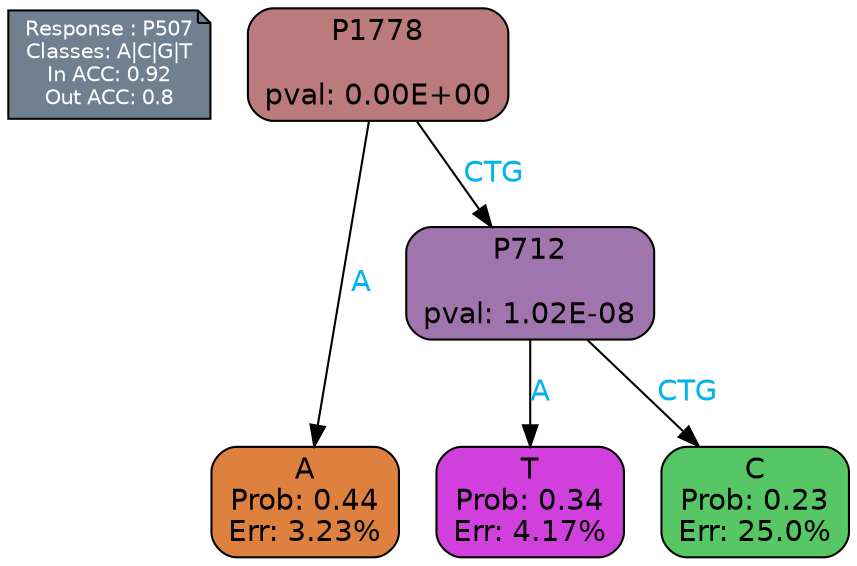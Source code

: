 digraph Tree {
node [shape=box, style="filled, rounded", color="black", fontname=helvetica] ;
graph [ranksep=equally, splines=polylines, bgcolor=transparent, dpi=600] ;
edge [fontname=helvetica] ;
LEGEND [label="Response : P507
Classes: A|C|G|T
In ACC: 0.92
Out ACC: 0.8
",shape=note,align=left,style=filled,fillcolor="slategray",fontcolor="white",fontsize=10];1 [label="P1778

pval: 0.00E+00", fillcolor="#bb7b7c"] ;
2 [label="A
Prob: 0.44
Err: 3.23%", fillcolor="#df813e"] ;
3 [label="P712

pval: 1.02E-08", fillcolor="#a075ad"] ;
4 [label="T
Prob: 0.34
Err: 4.17%", fillcolor="#d140dd"] ;
5 [label="C
Prob: 0.23
Err: 25.0%", fillcolor="#57c664"] ;
1 -> 2 [label="A",fontcolor=deepskyblue2] ;
1 -> 3 [label="CTG",fontcolor=deepskyblue2] ;
3 -> 4 [label="A",fontcolor=deepskyblue2] ;
3 -> 5 [label="CTG",fontcolor=deepskyblue2] ;
{rank = same; 2;4;5;}{rank = same; LEGEND;1;}}